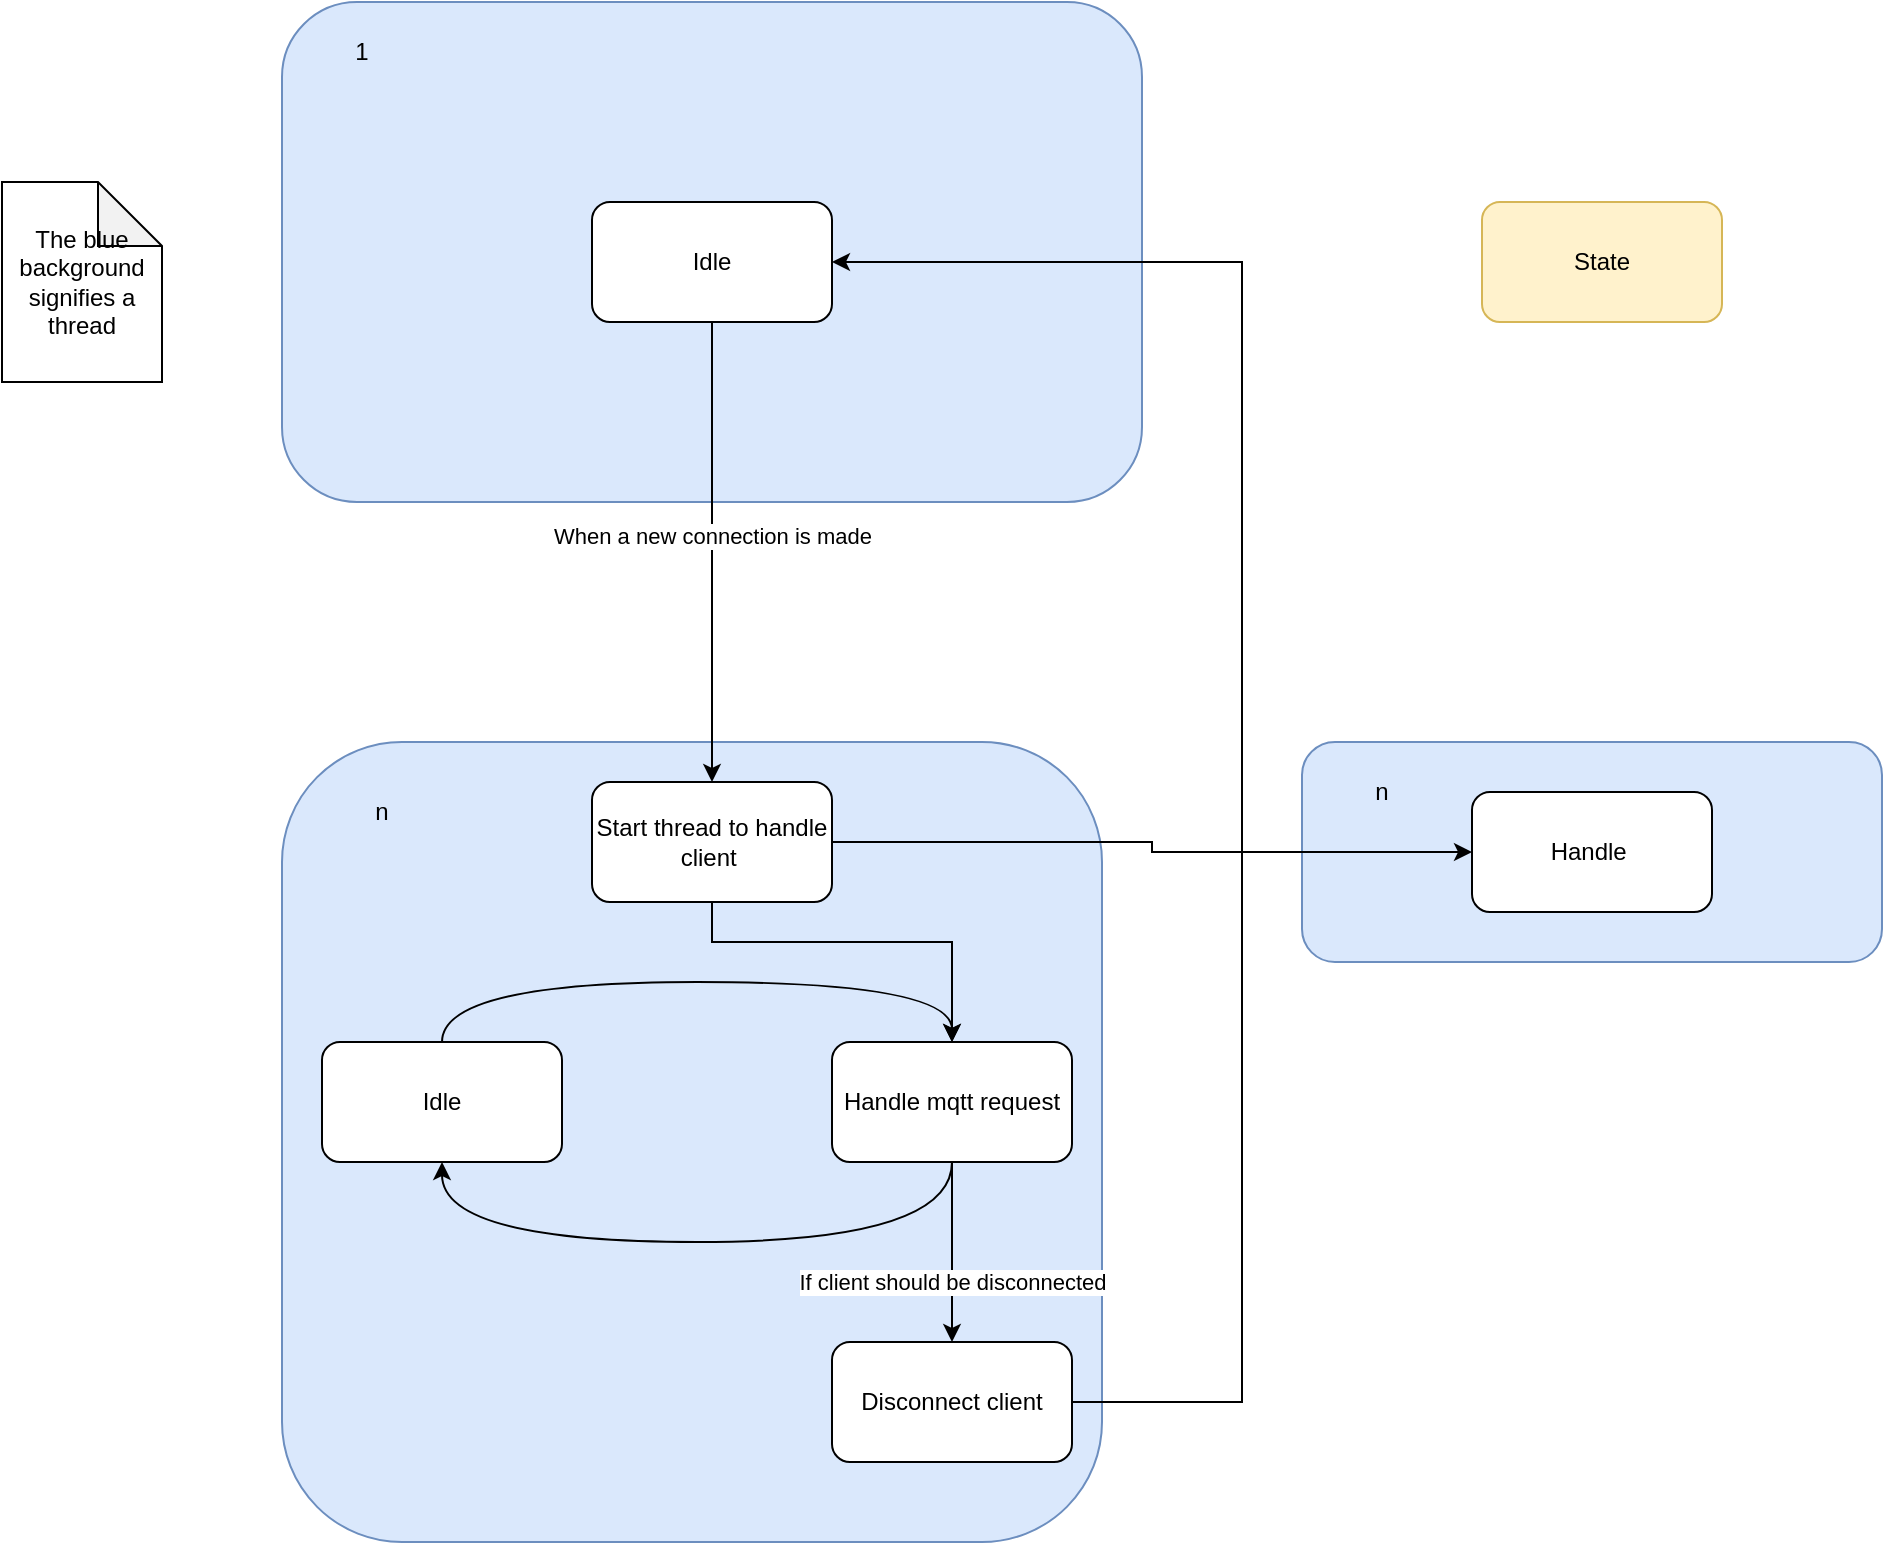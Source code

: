 <mxfile version="23.1.1" type="device">
  <diagram name="Side-1" id="M_6rrZ2diby-f0foozvZ">
    <mxGraphModel dx="1500" dy="757" grid="1" gridSize="10" guides="1" tooltips="1" connect="1" arrows="1" fold="1" page="1" pageScale="1" pageWidth="827" pageHeight="1169" math="0" shadow="0">
      <root>
        <mxCell id="0" />
        <mxCell id="1" parent="0" />
        <mxCell id="9GyI2wmewtFSDXP9VZMQ-3" value="" style="rounded=1;whiteSpace=wrap;html=1;fillColor=#dae8fc;strokeColor=#6c8ebf;" vertex="1" parent="1">
          <mxGeometry x="160" y="200" width="430" height="250" as="geometry" />
        </mxCell>
        <mxCell id="9GyI2wmewtFSDXP9VZMQ-2" value="" style="rounded=1;whiteSpace=wrap;html=1;fillColor=#dae8fc;strokeColor=#6c8ebf;" vertex="1" parent="1">
          <mxGeometry x="160" y="570" width="410" height="400" as="geometry" />
        </mxCell>
        <mxCell id="9GyI2wmewtFSDXP9VZMQ-13" value="" style="edgeStyle=orthogonalEdgeStyle;rounded=0;orthogonalLoop=1;jettySize=auto;html=1;" edge="1" parent="1" source="9GyI2wmewtFSDXP9VZMQ-1" target="9GyI2wmewtFSDXP9VZMQ-25">
          <mxGeometry relative="1" as="geometry">
            <mxPoint x="375" y="360" as="targetPoint" />
            <Array as="points">
              <mxPoint x="375" y="330" />
              <mxPoint x="376" y="330" />
              <mxPoint x="376" y="360" />
              <mxPoint x="375" y="360" />
            </Array>
          </mxGeometry>
        </mxCell>
        <mxCell id="9GyI2wmewtFSDXP9VZMQ-14" value="When a new connection is made" style="edgeLabel;html=1;align=center;verticalAlign=middle;resizable=0;points=[];" vertex="1" connectable="0" parent="9GyI2wmewtFSDXP9VZMQ-13">
          <mxGeometry x="-0.07" relative="1" as="geometry">
            <mxPoint as="offset" />
          </mxGeometry>
        </mxCell>
        <mxCell id="9GyI2wmewtFSDXP9VZMQ-1" value="Idle" style="rounded=1;whiteSpace=wrap;html=1;" vertex="1" parent="1">
          <mxGeometry x="315" y="300" width="120" height="60" as="geometry" />
        </mxCell>
        <mxCell id="9GyI2wmewtFSDXP9VZMQ-6" value="State" style="rounded=1;whiteSpace=wrap;html=1;fillColor=#fff2cc;strokeColor=#d6b656;" vertex="1" parent="1">
          <mxGeometry x="760" y="300" width="120" height="60" as="geometry" />
        </mxCell>
        <mxCell id="9GyI2wmewtFSDXP9VZMQ-18" value="" style="rounded=1;whiteSpace=wrap;html=1;fillColor=#dae8fc;strokeColor=#6c8ebf;" vertex="1" parent="1">
          <mxGeometry x="670" y="570" width="290" height="110" as="geometry" />
        </mxCell>
        <mxCell id="9GyI2wmewtFSDXP9VZMQ-31" style="edgeStyle=orthogonalEdgeStyle;rounded=0;orthogonalLoop=1;jettySize=auto;html=1;curved=1;" edge="1" parent="1" source="9GyI2wmewtFSDXP9VZMQ-19" target="9GyI2wmewtFSDXP9VZMQ-22">
          <mxGeometry relative="1" as="geometry">
            <Array as="points">
              <mxPoint x="240" y="690" />
              <mxPoint x="495" y="690" />
            </Array>
          </mxGeometry>
        </mxCell>
        <mxCell id="9GyI2wmewtFSDXP9VZMQ-19" value="Idle" style="rounded=1;whiteSpace=wrap;html=1;" vertex="1" parent="1">
          <mxGeometry x="180" y="720" width="120" height="60" as="geometry" />
        </mxCell>
        <mxCell id="9GyI2wmewtFSDXP9VZMQ-20" value="The blue background signifies a thread&lt;br&gt;" style="shape=note;whiteSpace=wrap;html=1;backgroundOutline=1;darkOpacity=0.05;size=32;" vertex="1" parent="1">
          <mxGeometry x="20" y="290" width="80" height="100" as="geometry" />
        </mxCell>
        <mxCell id="9GyI2wmewtFSDXP9VZMQ-30" style="edgeStyle=orthogonalEdgeStyle;rounded=0;orthogonalLoop=1;jettySize=auto;html=1;curved=1;" edge="1" parent="1" source="9GyI2wmewtFSDXP9VZMQ-22" target="9GyI2wmewtFSDXP9VZMQ-19">
          <mxGeometry relative="1" as="geometry">
            <Array as="points">
              <mxPoint x="495" y="820" />
              <mxPoint x="240" y="820" />
            </Array>
          </mxGeometry>
        </mxCell>
        <mxCell id="9GyI2wmewtFSDXP9VZMQ-34" style="edgeStyle=orthogonalEdgeStyle;rounded=0;orthogonalLoop=1;jettySize=auto;html=1;curved=1;" edge="1" parent="1" source="9GyI2wmewtFSDXP9VZMQ-22" target="9GyI2wmewtFSDXP9VZMQ-33">
          <mxGeometry relative="1" as="geometry" />
        </mxCell>
        <mxCell id="9GyI2wmewtFSDXP9VZMQ-35" value="If client should be disconnected" style="edgeLabel;html=1;align=center;verticalAlign=middle;resizable=0;points=[];" vertex="1" connectable="0" parent="9GyI2wmewtFSDXP9VZMQ-34">
          <mxGeometry x="-0.114" y="-2" relative="1" as="geometry">
            <mxPoint x="2" y="20" as="offset" />
          </mxGeometry>
        </mxCell>
        <mxCell id="9GyI2wmewtFSDXP9VZMQ-22" value="Handle mqtt request" style="rounded=1;whiteSpace=wrap;html=1;" vertex="1" parent="1">
          <mxGeometry x="435" y="720" width="120" height="60" as="geometry" />
        </mxCell>
        <mxCell id="9GyI2wmewtFSDXP9VZMQ-23" value="Handle&amp;nbsp;" style="rounded=1;whiteSpace=wrap;html=1;" vertex="1" parent="1">
          <mxGeometry x="755" y="595" width="120" height="60" as="geometry" />
        </mxCell>
        <mxCell id="9GyI2wmewtFSDXP9VZMQ-26" value="" style="edgeStyle=orthogonalEdgeStyle;rounded=0;orthogonalLoop=1;jettySize=auto;html=1;" edge="1" parent="1" source="9GyI2wmewtFSDXP9VZMQ-25" target="9GyI2wmewtFSDXP9VZMQ-22">
          <mxGeometry relative="1" as="geometry">
            <Array as="points">
              <mxPoint x="375" y="670" />
              <mxPoint x="495" y="670" />
            </Array>
          </mxGeometry>
        </mxCell>
        <mxCell id="9GyI2wmewtFSDXP9VZMQ-27" style="edgeStyle=orthogonalEdgeStyle;rounded=0;orthogonalLoop=1;jettySize=auto;html=1;" edge="1" parent="1" source="9GyI2wmewtFSDXP9VZMQ-25" target="9GyI2wmewtFSDXP9VZMQ-23">
          <mxGeometry relative="1" as="geometry" />
        </mxCell>
        <mxCell id="9GyI2wmewtFSDXP9VZMQ-25" value="Start thread to handle client&amp;nbsp;" style="rounded=1;whiteSpace=wrap;html=1;" vertex="1" parent="1">
          <mxGeometry x="315" y="590" width="120" height="60" as="geometry" />
        </mxCell>
        <mxCell id="9GyI2wmewtFSDXP9VZMQ-36" style="edgeStyle=orthogonalEdgeStyle;rounded=0;orthogonalLoop=1;jettySize=auto;html=1;entryX=1;entryY=0.5;entryDx=0;entryDy=0;" edge="1" parent="1" source="9GyI2wmewtFSDXP9VZMQ-33" target="9GyI2wmewtFSDXP9VZMQ-1">
          <mxGeometry relative="1" as="geometry">
            <Array as="points">
              <mxPoint x="640" y="900" />
              <mxPoint x="640" y="330" />
            </Array>
          </mxGeometry>
        </mxCell>
        <mxCell id="9GyI2wmewtFSDXP9VZMQ-33" value="Disconnect client" style="rounded=1;whiteSpace=wrap;html=1;" vertex="1" parent="1">
          <mxGeometry x="435" y="870" width="120" height="60" as="geometry" />
        </mxCell>
        <mxCell id="9GyI2wmewtFSDXP9VZMQ-37" value="1" style="text;html=1;strokeColor=none;fillColor=none;align=center;verticalAlign=middle;whiteSpace=wrap;rounded=0;" vertex="1" parent="1">
          <mxGeometry x="170" y="210" width="60" height="30" as="geometry" />
        </mxCell>
        <mxCell id="9GyI2wmewtFSDXP9VZMQ-38" value="n" style="text;html=1;strokeColor=none;fillColor=none;align=center;verticalAlign=middle;whiteSpace=wrap;rounded=0;" vertex="1" parent="1">
          <mxGeometry x="180" y="590" width="60" height="30" as="geometry" />
        </mxCell>
        <mxCell id="9GyI2wmewtFSDXP9VZMQ-39" value="n" style="text;html=1;strokeColor=none;fillColor=none;align=center;verticalAlign=middle;whiteSpace=wrap;rounded=0;" vertex="1" parent="1">
          <mxGeometry x="680" y="580" width="60" height="30" as="geometry" />
        </mxCell>
      </root>
    </mxGraphModel>
  </diagram>
</mxfile>
